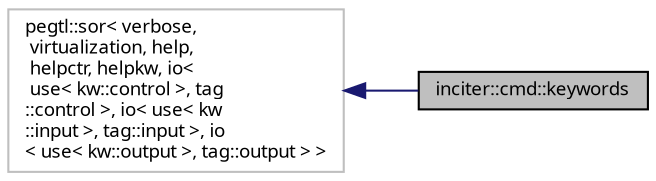 digraph "inciter::cmd::keywords"
{
 // INTERACTIVE_SVG=YES
  bgcolor="transparent";
  edge [fontname="sans-serif",fontsize="9",labelfontname="sans-serif",labelfontsize="9"];
  node [fontname="sans-serif",fontsize="9",shape=record];
  rankdir="LR";
  Node1 [label="inciter::cmd::keywords",height=0.2,width=0.4,color="black", fillcolor="grey75", style="filled", fontcolor="black"];
  Node2 -> Node1 [dir="back",color="midnightblue",fontsize="9",style="solid",fontname="sans-serif"];
  Node2 [label="pegtl::sor\< verbose,\l virtualization, help,\l helpctr, helpkw, io\<\l use\< kw::control \>, tag\l::control \>, io\< use\< kw\l::input \>, tag::input \>, io\l\< use\< kw::output \>, tag::output \> \>",height=0.2,width=0.4,color="grey75"];
}
